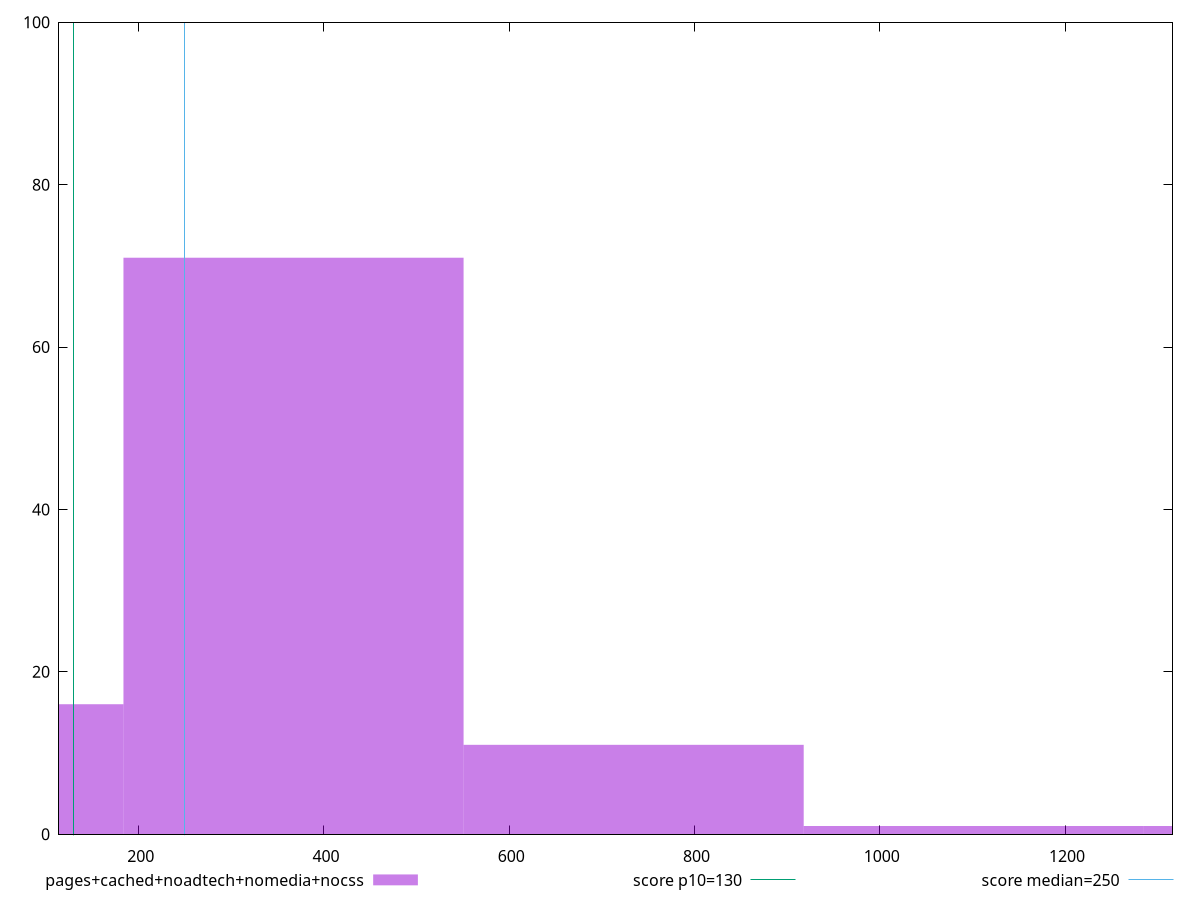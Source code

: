 reset

$pagesCachedNoadtechNomediaNocss <<EOF
367.1551335219384 71
0 16
734.3102670438768 11
1101.4654005658153 1
1468.6205340877536 1
EOF

set key outside below
set boxwidth 367.1551335219384
set xrange [114:1316]
set yrange [0:100]
set trange [0:100]
set style fill transparent solid 0.5 noborder

set parametric
set terminal svg size 640, 490 enhanced background rgb 'white'
set output "report_00015_2021-02-09T16-11-33.973Z/max-potential-fid/comparison/histogram/4_vs_5.svg"

plot $pagesCachedNoadtechNomediaNocss title "pages+cached+noadtech+nomedia+nocss" with boxes, \
     130,t title "score p10=130", \
     250,t title "score median=250"

reset
